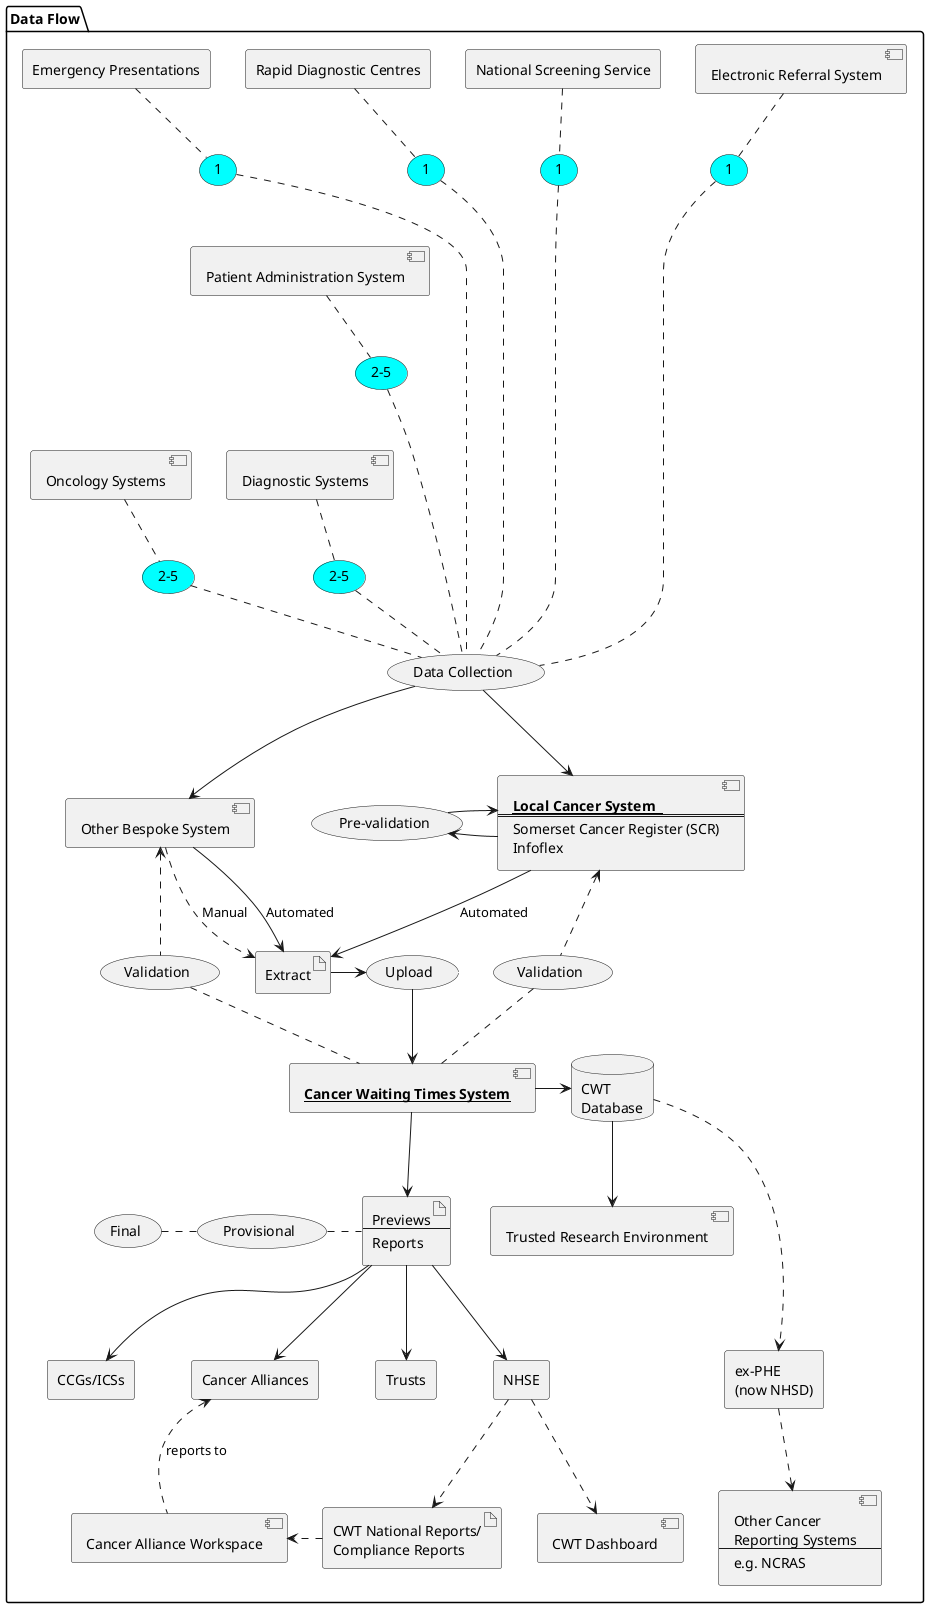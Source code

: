 @startuml cwt-data-flow

'!include <C4/C4_Container>
!$smallPerson = $person{scale=0.5}
'left to right direction
skinparam Shadowing false
skinparam Frame {
  BorderColor #Transparent
}

package "Data Flow" as df {
  component "Electronic Referral System" as ers  
  rectangle "National Screening Service" as nss
  rectangle "Rapid Diagnostic Centres" as rdc
  rectangle "Emergency Presentations" as ep


  component "Patient Administration System" as pas
  component "Diagnostic Systems" as ds
  component "Oncology Systems" as os

  usecase "Data Collection" as dc

  frame "<color:#Lavender><$smallPerson></color><color:#LightCyan><$smallPerson></color>" as f1 {
    usecase "Pre-validation" as pvd
    component lcs [
      <b><u>Local Cancer System  
      ====
      Somerset Cancer Register (SCR)
      Infoflex 
    ]
  }
  component "<b><u>Cancer Waiting Times System" as cwt

  frame "<color:#LightGrey><$smallPerson></color>" as f7 {
    rectangle "ex-PHE\n(now NHSD)" as nhsd 
  } 

  component ncras [
    Other Cancer
    Reporting Systems
    ----
    e.g. NCRAS
  ]

  frame "<color:#Plum><$smallPerson></color>" as f8 {
    component "Trusted Research Environment" as tre
  } 
  frame "<color:#Lavender><$smallPerson></color><color:#LightCyan><$smallPerson></color>" as f2 {
    component "Other Bespoke System" as oth
  }
  database db [
    CWT
    Database
  ]

  artifact rpt [
  Previews
  ----
  Reports
  ]
  
  usecase "1" as p1a #Cyan
  usecase "1" as p1b #Cyan
  usecase "1" as p1c #Cyan
  usecase "1" as p1d #Cyan   
  usecase "2-5" as p25a #Cyan
  usecase "2-5" as p25b #Cyan
  usecase "2-5" as p25c #Cyan  

  usecase "Provisional" as prov
  usecase "Final" as final

  usecase "Validation" as vld2 
  artifact "Extract" as ex
  usecase "Upload" as up
  
  usecase "Validation" as vld
  frame "<color:#GreenYellow><$smallPerson></color>" as f3 {
    rectangle "NHSE" as nhse
  }
  frame "<color:#MistyRose><$smallPerson></color>" as f4 {
    rectangle "CCGs/ICSs" as ics
  }
  frame "<color:#DarkOrange><$smallPerson></color>" as f5 {
    rectangle "Cancer Alliances" as ca
  }  
  frame "<color:#Lavender><$smallPerson></color><color:#Gold><$smallPerson></color>" as f6 {
    rectangle "Trusts" as ht
  }  


  component "CWT Dashboard" as cdb
  artifact "CWT National Reports/\nCompliance Reports" as frpt

  frame "<color:#Red><$smallPerson></color>" as f9 {
    component "Cancer Alliance Workspace" as wks
  }

}



ers .. p1a
p1a ...... dc

nss .. p1b
p1b ...... dc

rdc .. p1c
p1c ...... dc

ep .. p1d
p1d ...... dc

pas .. p25a
p25a .... dc
ds .. p25b

p25b .. dc

os .. p25c
p25c .. dc

dc --> lcs
dc --> oth

up --> cwt

lcs --> ex : Automated
ex -> up

cwt -> db

lcs -> pvd
pvd -> lcs

oth ..> ex : Manual
oth --> ex : Automated

lcs <.. vld
vld .. cwt

vld2 .. cwt
oth <.. vld2

db ...> nhsd
nhsd ..> ncras
db --> tre

cwt --> rpt

prov . rpt
final . prov

rpt --> nhse
rpt --> ics
rpt --> ca
rpt --> ht

nhse ..> cdb
nhse ..> frpt

frpt .> wks
ca <.. wks : reports to

' layout 
up -[#hidden] vld
vld2 -[#hidden] ex

' end-layout

@enduml